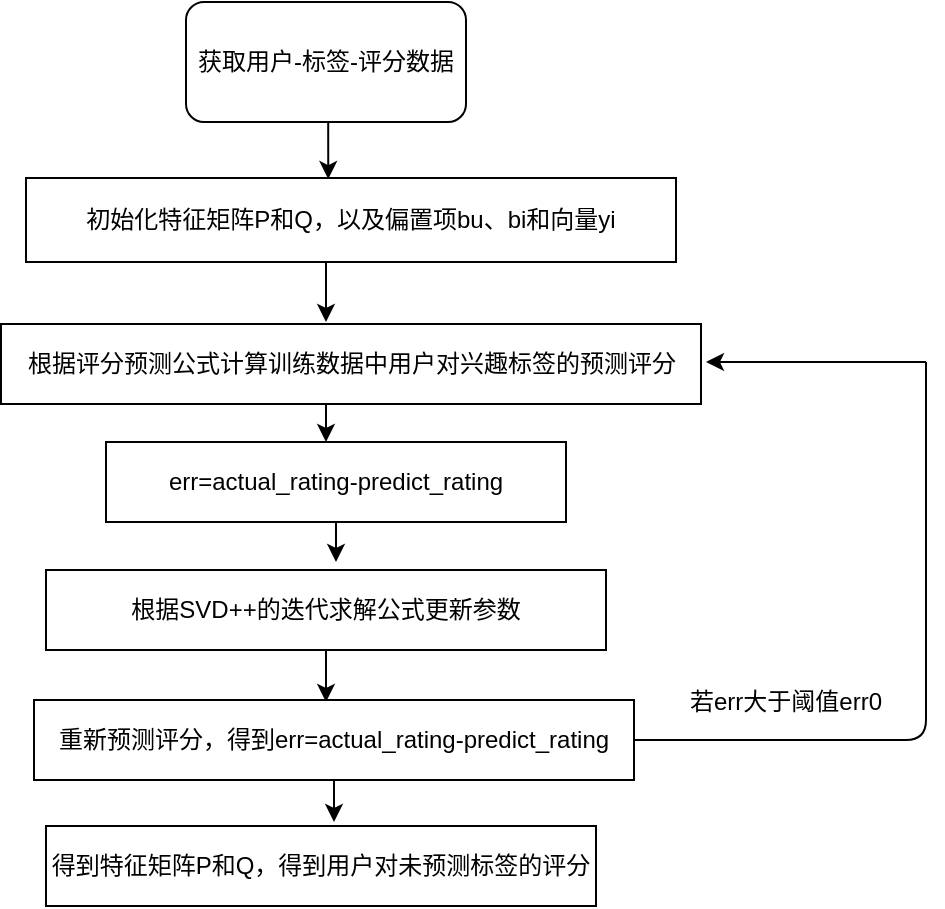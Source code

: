 <mxfile version="14.0.5" type="github">
  <diagram id="dRi1ocNAPUaQaDHP7mC5" name="Page-1">
    <mxGraphModel dx="782" dy="483" grid="0" gridSize="10" guides="1" tooltips="1" connect="1" arrows="1" fold="1" page="1" pageScale="1" pageWidth="827" pageHeight="1169" math="0" shadow="0">
      <root>
        <mxCell id="0" />
        <mxCell id="1" parent="0" />
        <mxCell id="CckL3v939mNbEm9Q2szz-5" style="edgeStyle=orthogonalEdgeStyle;rounded=0;orthogonalLoop=1;jettySize=auto;html=1;exitX=0.5;exitY=1;exitDx=0;exitDy=0;entryX=0.465;entryY=0.012;entryDx=0;entryDy=0;entryPerimeter=0;" parent="1" source="CckL3v939mNbEm9Q2szz-1" target="CckL3v939mNbEm9Q2szz-2" edge="1">
          <mxGeometry relative="1" as="geometry" />
        </mxCell>
        <mxCell id="CckL3v939mNbEm9Q2szz-1" value="获取用户-标签-评分数据" style="rounded=1;whiteSpace=wrap;html=1;" parent="1" vertex="1">
          <mxGeometry x="260" y="50" width="140" height="60" as="geometry" />
        </mxCell>
        <mxCell id="CckL3v939mNbEm9Q2szz-7" style="edgeStyle=orthogonalEdgeStyle;rounded=0;orthogonalLoop=1;jettySize=auto;html=1;exitX=0.5;exitY=1;exitDx=0;exitDy=0;" parent="1" source="CckL3v939mNbEm9Q2szz-2" edge="1">
          <mxGeometry relative="1" as="geometry">
            <mxPoint x="330" y="210" as="targetPoint" />
            <Array as="points">
              <mxPoint x="330" y="180" />
            </Array>
          </mxGeometry>
        </mxCell>
        <mxCell id="CckL3v939mNbEm9Q2szz-2" value="初始化特征矩阵P和Q，以及偏置项bu、bi和向量yi" style="rounded=0;whiteSpace=wrap;html=1;" parent="1" vertex="1">
          <mxGeometry x="180" y="138" width="325" height="42" as="geometry" />
        </mxCell>
        <mxCell id="CckL3v939mNbEm9Q2szz-9" style="edgeStyle=orthogonalEdgeStyle;rounded=0;orthogonalLoop=1;jettySize=auto;html=1;" parent="1" edge="1">
          <mxGeometry relative="1" as="geometry">
            <mxPoint x="330" y="270" as="targetPoint" />
            <mxPoint x="330" y="251" as="sourcePoint" />
            <Array as="points">
              <mxPoint x="330" y="260" />
              <mxPoint x="330" y="260" />
            </Array>
          </mxGeometry>
        </mxCell>
        <mxCell id="CckL3v939mNbEm9Q2szz-3" value="根据评分预测公式计算训练数据中用户对兴趣标签的预测评分" style="rounded=0;whiteSpace=wrap;html=1;" parent="1" vertex="1">
          <mxGeometry x="167.5" y="211" width="350" height="40" as="geometry" />
        </mxCell>
        <mxCell id="CckL3v939mNbEm9Q2szz-15" style="edgeStyle=orthogonalEdgeStyle;rounded=0;orthogonalLoop=1;jettySize=auto;html=1;" parent="1" source="CckL3v939mNbEm9Q2szz-8" edge="1">
          <mxGeometry relative="1" as="geometry">
            <mxPoint x="335" y="330" as="targetPoint" />
          </mxGeometry>
        </mxCell>
        <mxCell id="CckL3v939mNbEm9Q2szz-8" value="err=actual_rating-predict_rating" style="rounded=0;whiteSpace=wrap;html=1;" parent="1" vertex="1">
          <mxGeometry x="220" y="270" width="230" height="40" as="geometry" />
        </mxCell>
        <mxCell id="CckL3v939mNbEm9Q2szz-22" style="edgeStyle=orthogonalEdgeStyle;rounded=0;orthogonalLoop=1;jettySize=auto;html=1;" parent="1" source="CckL3v939mNbEm9Q2szz-11" edge="1">
          <mxGeometry relative="1" as="geometry">
            <mxPoint x="330" y="400" as="targetPoint" />
          </mxGeometry>
        </mxCell>
        <mxCell id="CckL3v939mNbEm9Q2szz-11" value="根据SVD++的迭代求解公式更新参数" style="rounded=0;whiteSpace=wrap;html=1;" parent="1" vertex="1">
          <mxGeometry x="190" y="334" width="280" height="40" as="geometry" />
        </mxCell>
        <mxCell id="CckL3v939mNbEm9Q2szz-32" style="edgeStyle=orthogonalEdgeStyle;rounded=0;orthogonalLoop=1;jettySize=auto;html=1;" parent="1" source="CckL3v939mNbEm9Q2szz-18" edge="1">
          <mxGeometry relative="1" as="geometry">
            <mxPoint x="334" y="460" as="targetPoint" />
          </mxGeometry>
        </mxCell>
        <mxCell id="CckL3v939mNbEm9Q2szz-18" value="重新预测评分，得到err=actual_rating-predict_rating" style="rounded=0;whiteSpace=wrap;html=1;" parent="1" vertex="1">
          <mxGeometry x="184" y="399" width="300" height="40" as="geometry" />
        </mxCell>
        <mxCell id="CckL3v939mNbEm9Q2szz-26" value="" style="endArrow=classic;html=1;" parent="1" edge="1">
          <mxGeometry width="50" height="50" relative="1" as="geometry">
            <mxPoint x="630" y="230" as="sourcePoint" />
            <mxPoint x="520" y="230" as="targetPoint" />
          </mxGeometry>
        </mxCell>
        <mxCell id="CckL3v939mNbEm9Q2szz-27" value="" style="endArrow=none;html=1;exitX=1;exitY=0.5;exitDx=0;exitDy=0;" parent="1" source="CckL3v939mNbEm9Q2szz-18" edge="1">
          <mxGeometry width="50" height="50" relative="1" as="geometry">
            <mxPoint x="380" y="290" as="sourcePoint" />
            <mxPoint x="630" y="230" as="targetPoint" />
            <Array as="points">
              <mxPoint x="630" y="419" />
            </Array>
          </mxGeometry>
        </mxCell>
        <mxCell id="CckL3v939mNbEm9Q2szz-30" value="若err大于阈值err0" style="text;html=1;strokeColor=none;fillColor=none;align=center;verticalAlign=middle;whiteSpace=wrap;rounded=0;" parent="1" vertex="1">
          <mxGeometry x="499" y="381" width="122" height="38" as="geometry" />
        </mxCell>
        <mxCell id="CckL3v939mNbEm9Q2szz-31" value="得到特征矩阵P和Q，得到用户对未预测标签的评分" style="rounded=0;whiteSpace=wrap;html=1;" parent="1" vertex="1">
          <mxGeometry x="190" y="462" width="275" height="40" as="geometry" />
        </mxCell>
      </root>
    </mxGraphModel>
  </diagram>
</mxfile>
